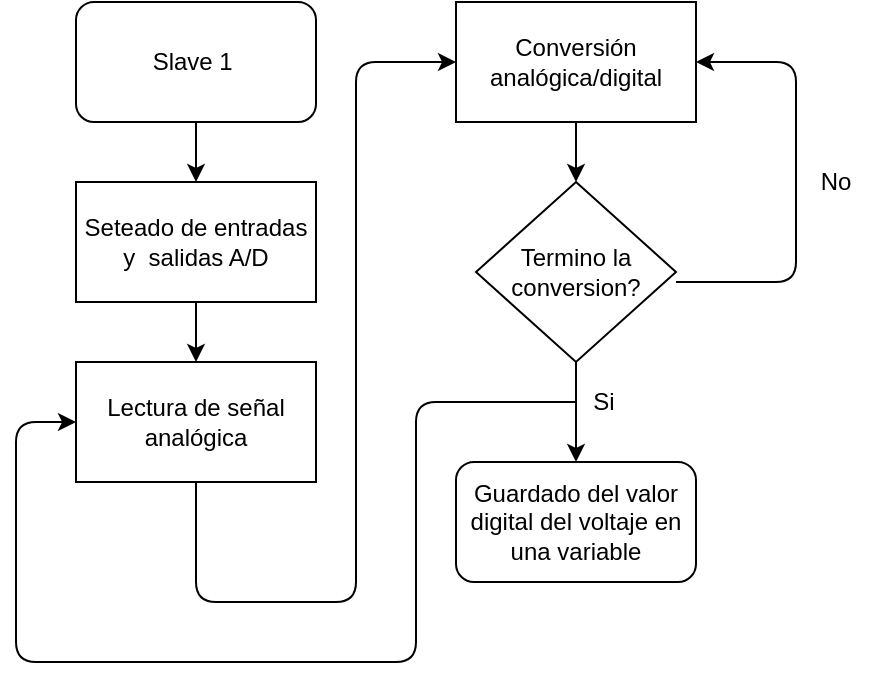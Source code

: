 <mxfile version="14.4.2" type="device"><diagram id="C5RBs43oDa-KdzZeNtuy" name="Page-1"><mxGraphModel dx="1108" dy="450" grid="1" gridSize="10" guides="1" tooltips="1" connect="1" arrows="1" fold="1" page="1" pageScale="1" pageWidth="827" pageHeight="1169" math="0" shadow="0"><root><mxCell id="WIyWlLk6GJQsqaUBKTNV-0"/><mxCell id="WIyWlLk6GJQsqaUBKTNV-1" parent="WIyWlLk6GJQsqaUBKTNV-0"/><mxCell id="ncpkdEYsylv3ZKmMVjND-0" value="Slave 1&amp;nbsp;" style="rounded=1;whiteSpace=wrap;html=1;" vertex="1" parent="WIyWlLk6GJQsqaUBKTNV-1"><mxGeometry x="150" y="60" width="120" height="60" as="geometry"/></mxCell><mxCell id="ncpkdEYsylv3ZKmMVjND-2" value="" style="endArrow=classic;html=1;exitX=0.5;exitY=1;exitDx=0;exitDy=0;" edge="1" parent="WIyWlLk6GJQsqaUBKTNV-1" source="ncpkdEYsylv3ZKmMVjND-0"><mxGeometry width="50" height="50" relative="1" as="geometry"><mxPoint x="380" y="280" as="sourcePoint"/><mxPoint x="210.0" y="150" as="targetPoint"/></mxGeometry></mxCell><mxCell id="ncpkdEYsylv3ZKmMVjND-5" value="" style="endArrow=classic;html=1;exitX=0.5;exitY=1;exitDx=0;exitDy=0;" edge="1" parent="WIyWlLk6GJQsqaUBKTNV-1"><mxGeometry width="50" height="50" relative="1" as="geometry"><mxPoint x="210.0" y="210" as="sourcePoint"/><mxPoint x="210.0" y="240" as="targetPoint"/></mxGeometry></mxCell><mxCell id="ncpkdEYsylv3ZKmMVjND-6" value="" style="endArrow=classic;html=1;exitX=0.5;exitY=1;exitDx=0;exitDy=0;entryX=0;entryY=0.5;entryDx=0;entryDy=0;" edge="1" parent="WIyWlLk6GJQsqaUBKTNV-1"><mxGeometry width="50" height="50" relative="1" as="geometry"><mxPoint x="210.0" y="300" as="sourcePoint"/><mxPoint x="340.0" y="90" as="targetPoint"/><Array as="points"><mxPoint x="210" y="360"/><mxPoint x="290" y="360"/><mxPoint x="290" y="90"/></Array></mxGeometry></mxCell><mxCell id="ncpkdEYsylv3ZKmMVjND-7" value="Termino la conversion?" style="rhombus;whiteSpace=wrap;html=1;" vertex="1" parent="WIyWlLk6GJQsqaUBKTNV-1"><mxGeometry x="350" y="150" width="100" height="90" as="geometry"/></mxCell><mxCell id="ncpkdEYsylv3ZKmMVjND-8" value="" style="endArrow=classic;html=1;exitX=0.5;exitY=1;exitDx=0;exitDy=0;" edge="1" parent="WIyWlLk6GJQsqaUBKTNV-1" source="ncpkdEYsylv3ZKmMVjND-7"><mxGeometry width="50" height="50" relative="1" as="geometry"><mxPoint x="360" y="260" as="sourcePoint"/><mxPoint x="400" y="290" as="targetPoint"/></mxGeometry></mxCell><mxCell id="ncpkdEYsylv3ZKmMVjND-10" value="&lt;span&gt;Seteado de entradas y&amp;nbsp; salidas A/D&lt;/span&gt;" style="rounded=0;whiteSpace=wrap;html=1;" vertex="1" parent="WIyWlLk6GJQsqaUBKTNV-1"><mxGeometry x="150" y="150" width="120" height="60" as="geometry"/></mxCell><mxCell id="ncpkdEYsylv3ZKmMVjND-11" value="&lt;span&gt;Lectura de señal analógica&lt;/span&gt;" style="rounded=0;whiteSpace=wrap;html=1;" vertex="1" parent="WIyWlLk6GJQsqaUBKTNV-1"><mxGeometry x="150" y="240" width="120" height="60" as="geometry"/></mxCell><mxCell id="ncpkdEYsylv3ZKmMVjND-12" value="&lt;span&gt;Conversión analógica/digital&lt;/span&gt;" style="rounded=0;whiteSpace=wrap;html=1;" vertex="1" parent="WIyWlLk6GJQsqaUBKTNV-1"><mxGeometry x="340" y="60" width="120" height="60" as="geometry"/></mxCell><mxCell id="ncpkdEYsylv3ZKmMVjND-13" value="" style="endArrow=classic;html=1;exitX=0.5;exitY=1;exitDx=0;exitDy=0;entryX=0.5;entryY=0;entryDx=0;entryDy=0;" edge="1" parent="WIyWlLk6GJQsqaUBKTNV-1" source="ncpkdEYsylv3ZKmMVjND-12" target="ncpkdEYsylv3ZKmMVjND-7"><mxGeometry width="50" height="50" relative="1" as="geometry"><mxPoint x="350" y="310" as="sourcePoint"/><mxPoint x="400" y="260" as="targetPoint"/></mxGeometry></mxCell><mxCell id="ncpkdEYsylv3ZKmMVjND-14" value="" style="endArrow=classic;html=1;entryX=1;entryY=0.5;entryDx=0;entryDy=0;" edge="1" parent="WIyWlLk6GJQsqaUBKTNV-1" target="ncpkdEYsylv3ZKmMVjND-12"><mxGeometry width="50" height="50" relative="1" as="geometry"><mxPoint x="450" y="200" as="sourcePoint"/><mxPoint x="500" y="150" as="targetPoint"/><Array as="points"><mxPoint x="510" y="200"/><mxPoint x="510" y="90"/></Array></mxGeometry></mxCell><mxCell id="ncpkdEYsylv3ZKmMVjND-16" value="Guardado del valor digital del voltaje en una variable" style="rounded=1;whiteSpace=wrap;html=1;" vertex="1" parent="WIyWlLk6GJQsqaUBKTNV-1"><mxGeometry x="340" y="290" width="120" height="60" as="geometry"/></mxCell><mxCell id="ncpkdEYsylv3ZKmMVjND-17" value="" style="endArrow=classic;html=1;entryX=0;entryY=0.5;entryDx=0;entryDy=0;" edge="1" parent="WIyWlLk6GJQsqaUBKTNV-1" target="ncpkdEYsylv3ZKmMVjND-11"><mxGeometry width="50" height="50" relative="1" as="geometry"><mxPoint x="400" y="260" as="sourcePoint"/><mxPoint x="430" y="200" as="targetPoint"/><Array as="points"><mxPoint x="320" y="260"/><mxPoint x="320" y="390"/><mxPoint x="120" y="390"/><mxPoint x="120" y="270"/></Array></mxGeometry></mxCell><mxCell id="ncpkdEYsylv3ZKmMVjND-18" value="No" style="text;html=1;strokeColor=none;fillColor=none;align=center;verticalAlign=middle;whiteSpace=wrap;rounded=0;" vertex="1" parent="WIyWlLk6GJQsqaUBKTNV-1"><mxGeometry x="510" y="140" width="40" height="20" as="geometry"/></mxCell><mxCell id="ncpkdEYsylv3ZKmMVjND-19" value="Si" style="text;html=1;strokeColor=none;fillColor=none;align=center;verticalAlign=middle;whiteSpace=wrap;rounded=0;" vertex="1" parent="WIyWlLk6GJQsqaUBKTNV-1"><mxGeometry x="394" y="250" width="40" height="20" as="geometry"/></mxCell></root></mxGraphModel></diagram></mxfile>